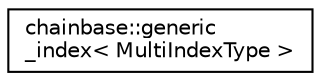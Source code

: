 digraph "Graphical Class Hierarchy"
{
  edge [fontname="Helvetica",fontsize="10",labelfontname="Helvetica",labelfontsize="10"];
  node [fontname="Helvetica",fontsize="10",shape=record];
  rankdir="LR";
  Node0 [label="chainbase::generic\l_index\< MultiIndexType \>",height=0.2,width=0.4,color="black", fillcolor="white", style="filled",URL="$classchainbase_1_1generic__index.html"];
}
